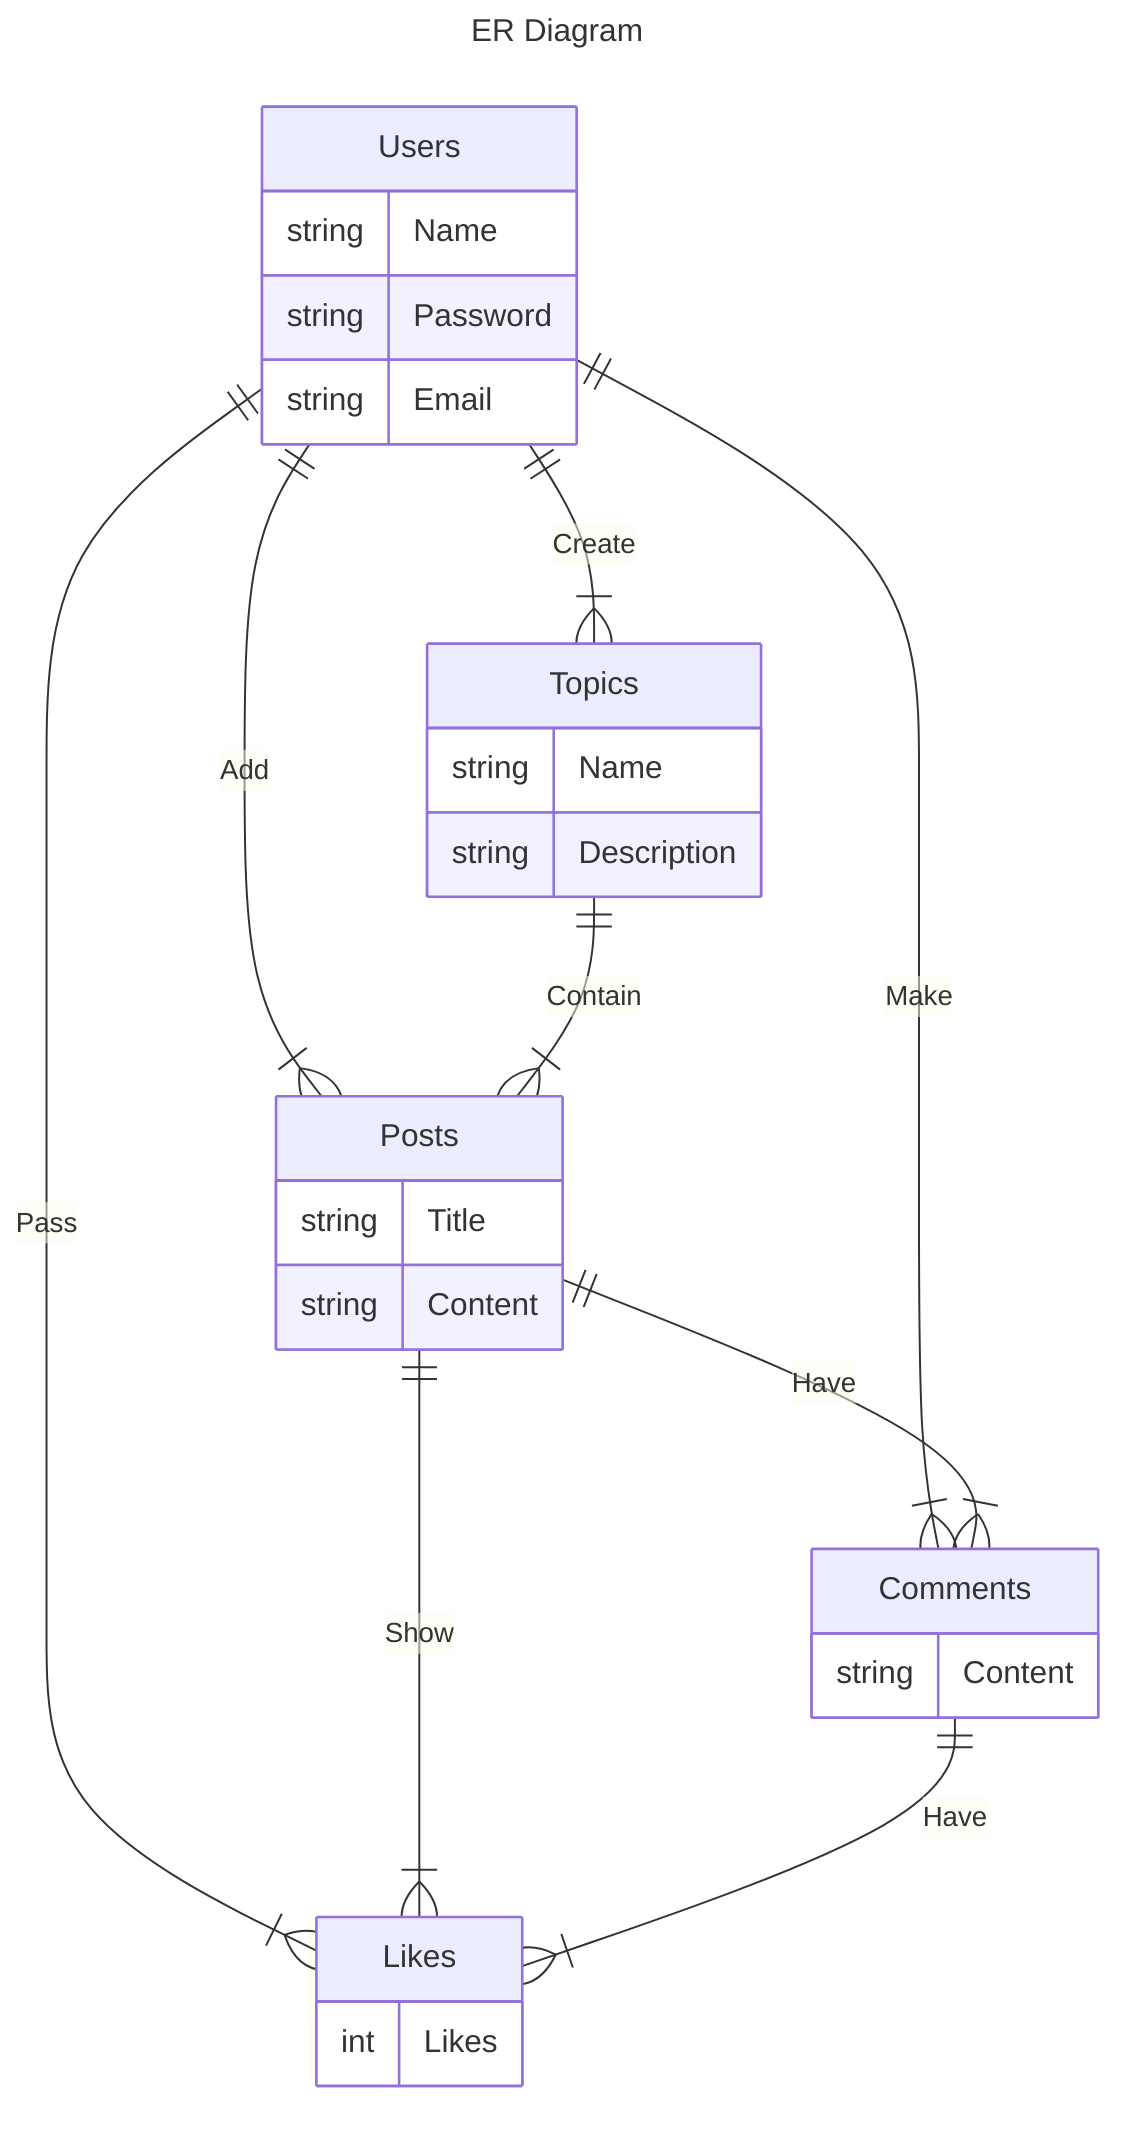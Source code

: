 ---
title: ER Diagram
---
erDiagram
    t[Topics] {
        string Name
        string Description
    }
    p[Posts] {
        string Title
        string Content
    }
    c[Comments] {
        string Content
    }
    l[Likes] {
        int Likes
    }
    x[Users] {
        string Name
        string Password
        string Email
    }
    
    x ||--|{ t : Create
    x ||--|{ p : Add
    x ||--|{ c : Make
    t ||--|{ p : Contain
    p ||--|{ c : Have
    
    x ||--|{ l : Pass
    p ||--|{ l : Show
    c ||--|{ l : Have